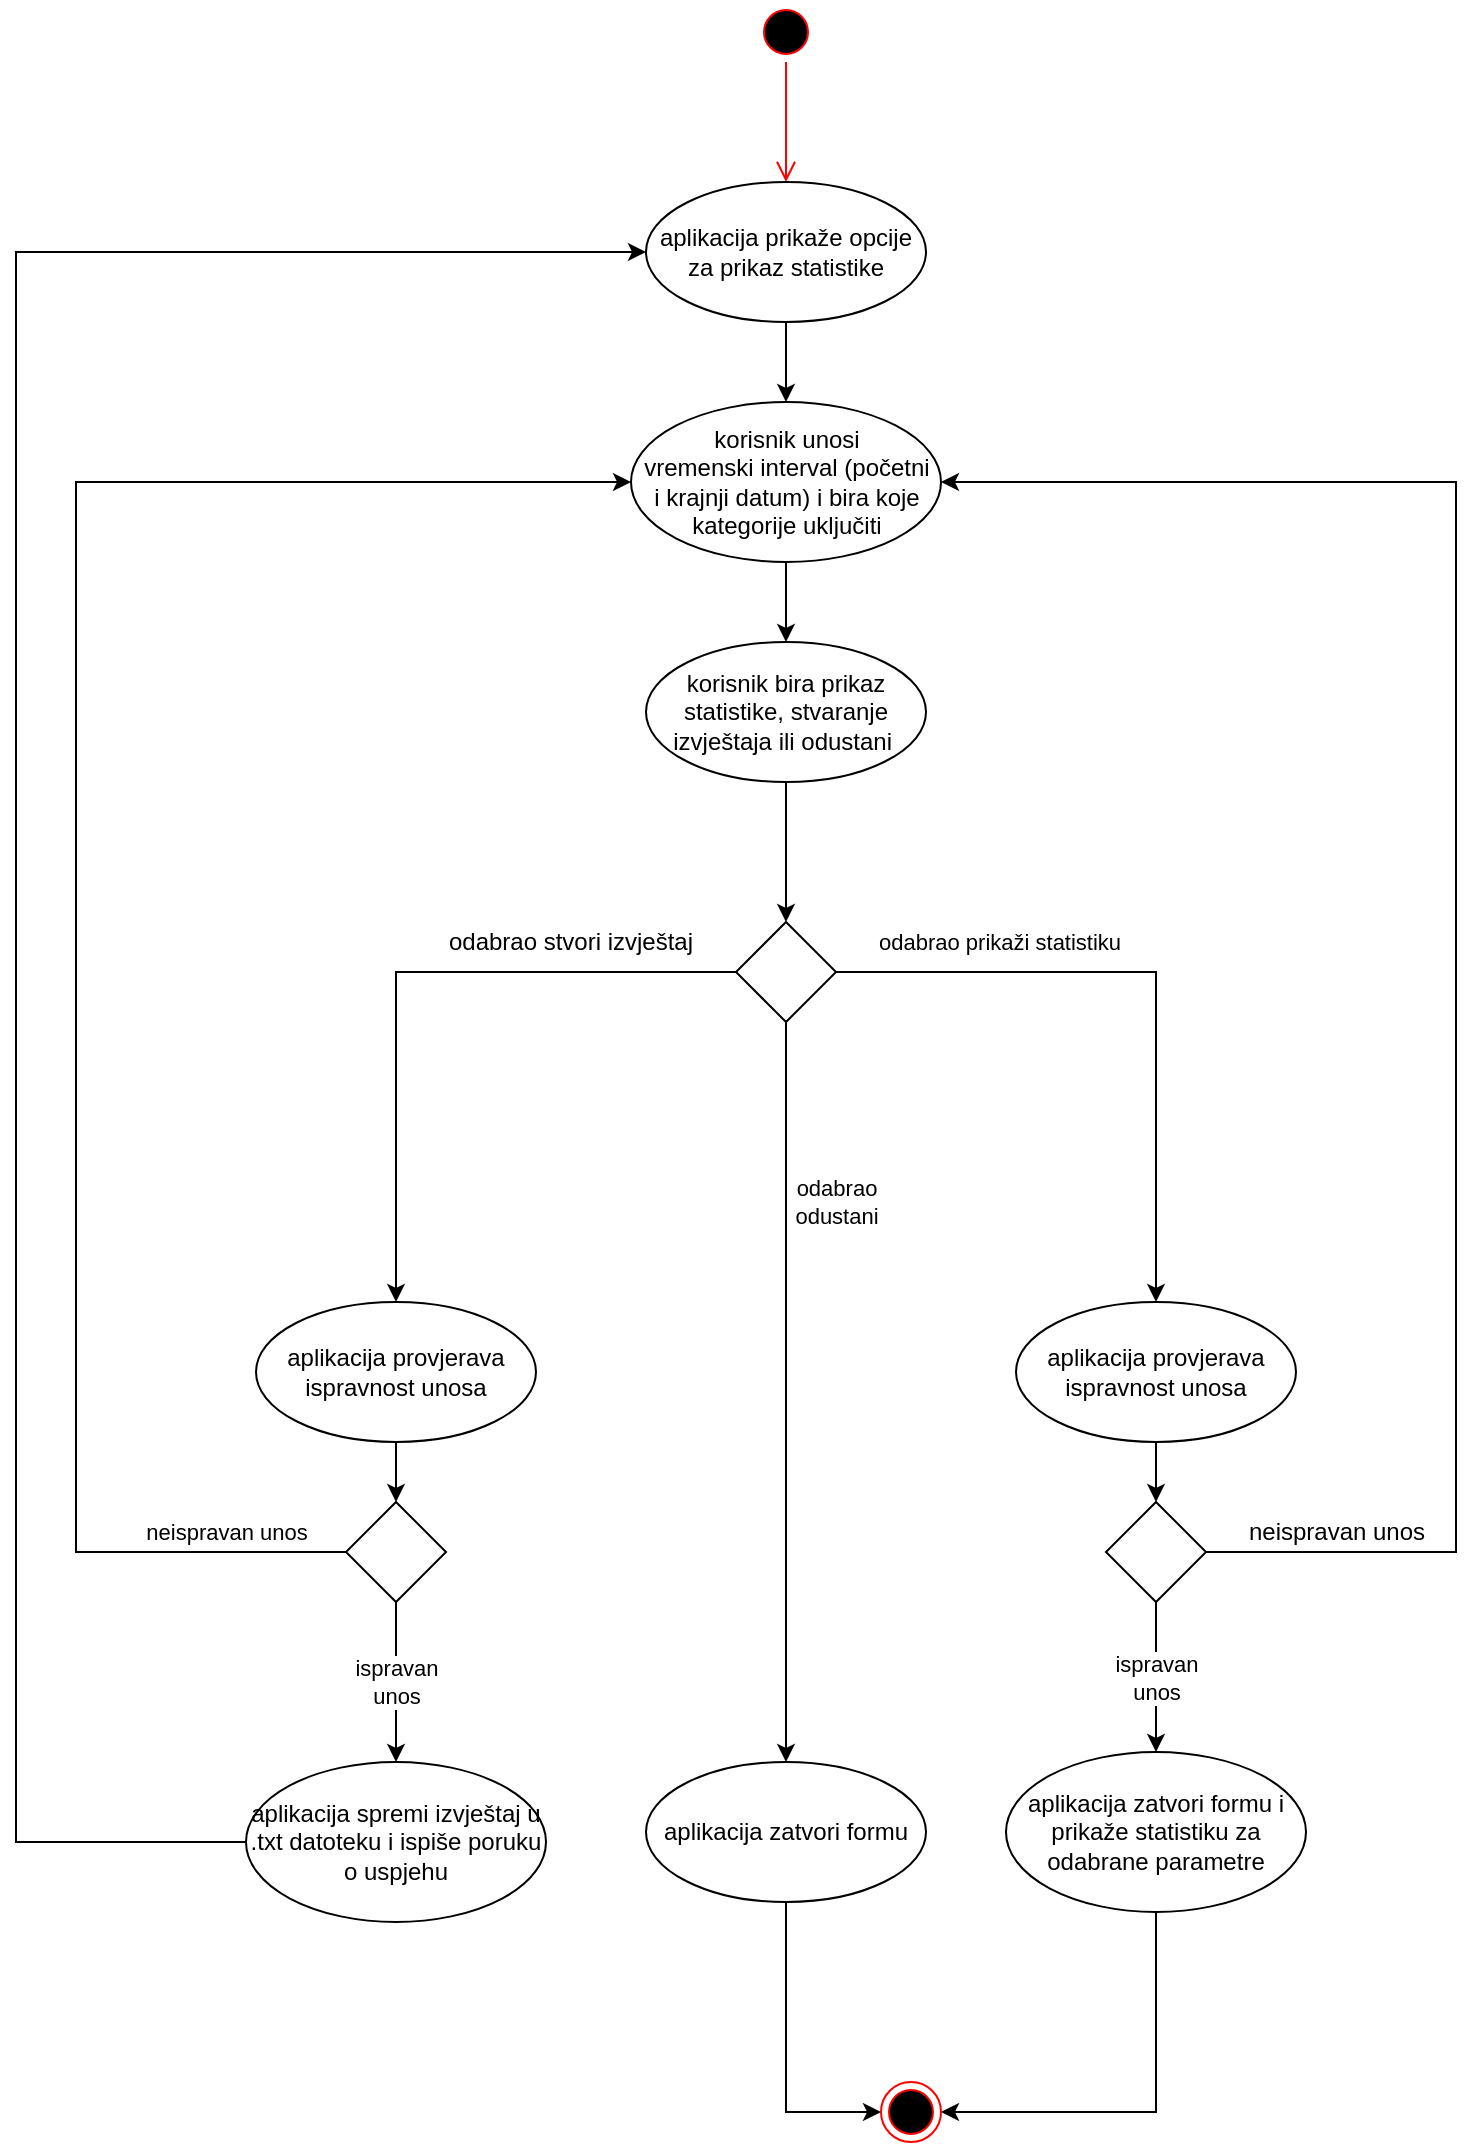 <mxfile version="12.4.2" type="device" pages="1"><diagram id="pSqhx7WhXrGgPk5z7CBR" name="Statistika i izvještaj"><mxGraphModel dx="1851" dy="592" grid="1" gridSize="10" guides="1" tooltips="1" connect="1" arrows="1" fold="1" page="1" pageScale="1" pageWidth="827" pageHeight="1169" math="0" shadow="0"><root><mxCell id="0"/><mxCell id="1" parent="0"/><mxCell id="wPsaVGqtJED-wCGC2k4w-1" value="" style="ellipse;html=1;shape=startState;fillColor=#000000;strokeColor=#ff0000;" parent="1" vertex="1"><mxGeometry x="350" y="30" width="30" height="30" as="geometry"/></mxCell><mxCell id="wPsaVGqtJED-wCGC2k4w-2" value="" style="edgeStyle=orthogonalEdgeStyle;html=1;verticalAlign=bottom;endArrow=open;endSize=8;strokeColor=#ff0000;" parent="1" source="wPsaVGqtJED-wCGC2k4w-1" edge="1"><mxGeometry relative="1" as="geometry"><mxPoint x="365" y="120" as="targetPoint"/></mxGeometry></mxCell><mxCell id="wPsaVGqtJED-wCGC2k4w-7" style="edgeStyle=orthogonalEdgeStyle;rounded=0;orthogonalLoop=1;jettySize=auto;html=1;exitX=0.5;exitY=1;exitDx=0;exitDy=0;" parent="1" source="wPsaVGqtJED-wCGC2k4w-3" target="wPsaVGqtJED-wCGC2k4w-4" edge="1"><mxGeometry relative="1" as="geometry"/></mxCell><mxCell id="wPsaVGqtJED-wCGC2k4w-3" value="aplikacija prikaže opcije za prikaz statistike" style="ellipse;whiteSpace=wrap;html=1;" parent="1" vertex="1"><mxGeometry x="295" y="120" width="140" height="70" as="geometry"/></mxCell><mxCell id="t4vwWzWwQpp9QJ2UO73X-1" style="edgeStyle=orthogonalEdgeStyle;rounded=0;orthogonalLoop=1;jettySize=auto;html=1;exitX=0.5;exitY=1;exitDx=0;exitDy=0;entryX=0.5;entryY=0;entryDx=0;entryDy=0;" parent="1" source="wPsaVGqtJED-wCGC2k4w-4" target="wPsaVGqtJED-wCGC2k4w-8" edge="1"><mxGeometry relative="1" as="geometry"><mxPoint x="365.588" y="345.176" as="targetPoint"/></mxGeometry></mxCell><mxCell id="wPsaVGqtJED-wCGC2k4w-4" value="korisnik unosi &lt;br&gt;vremenski interval (početni &lt;br&gt;i krajnji datum) i bira koje &lt;br&gt;kategorije uključiti" style="ellipse;whiteSpace=wrap;html=1;" parent="1" vertex="1"><mxGeometry x="287.5" y="230" width="155" height="80" as="geometry"/></mxCell><mxCell id="t4vwWzWwQpp9QJ2UO73X-7" style="edgeStyle=orthogonalEdgeStyle;rounded=0;orthogonalLoop=1;jettySize=auto;html=1;exitX=0.5;exitY=1;exitDx=0;exitDy=0;entryX=1;entryY=0.5;entryDx=0;entryDy=0;" parent="1" source="wPsaVGqtJED-wCGC2k4w-5" target="wPsaVGqtJED-wCGC2k4w-17" edge="1"><mxGeometry relative="1" as="geometry"/></mxCell><mxCell id="wPsaVGqtJED-wCGC2k4w-5" value="aplikacija zatvori formu i prikaže statistiku za odabrane parametre" style="ellipse;whiteSpace=wrap;html=1;" parent="1" vertex="1"><mxGeometry x="475" y="905" width="150" height="80" as="geometry"/></mxCell><mxCell id="wPsaVGqtJED-wCGC2k4w-18" style="edgeStyle=orthogonalEdgeStyle;rounded=0;orthogonalLoop=1;jettySize=auto;html=1;exitX=0.5;exitY=1;exitDx=0;exitDy=0;entryX=0;entryY=0.5;entryDx=0;entryDy=0;" parent="1" source="wPsaVGqtJED-wCGC2k4w-6" target="wPsaVGqtJED-wCGC2k4w-17" edge="1"><mxGeometry relative="1" as="geometry"/></mxCell><mxCell id="wPsaVGqtJED-wCGC2k4w-6" value="aplikacija zatvori formu" style="ellipse;whiteSpace=wrap;html=1;" parent="1" vertex="1"><mxGeometry x="295" y="910" width="140" height="70" as="geometry"/></mxCell><mxCell id="wPsaVGqtJED-wCGC2k4w-13" style="edgeStyle=orthogonalEdgeStyle;rounded=0;orthogonalLoop=1;jettySize=auto;html=1;exitX=0.5;exitY=1;exitDx=0;exitDy=0;" parent="1" source="wPsaVGqtJED-wCGC2k4w-8" target="wPsaVGqtJED-wCGC2k4w-12" edge="1"><mxGeometry relative="1" as="geometry"/></mxCell><mxCell id="wPsaVGqtJED-wCGC2k4w-8" value="korisnik bira prikaz statistike, stvaranje izvještaja ili odustani&amp;nbsp;" style="ellipse;whiteSpace=wrap;html=1;" parent="1" vertex="1"><mxGeometry x="295" y="350" width="140" height="70" as="geometry"/></mxCell><mxCell id="wPsaVGqtJED-wCGC2k4w-14" value="&amp;nbsp;odabrao prikaži statistiku" style="edgeStyle=orthogonalEdgeStyle;rounded=0;orthogonalLoop=1;jettySize=auto;html=1;exitX=1;exitY=0.5;exitDx=0;exitDy=0;exitPerimeter=0;entryX=0.5;entryY=0;entryDx=0;entryDy=0;" parent="1" source="wPsaVGqtJED-wCGC2k4w-12" target="wPsaVGqtJED-wCGC2k4w-19" edge="1"><mxGeometry x="-0.511" y="15" relative="1" as="geometry"><mxPoint as="offset"/><mxPoint x="545" y="700" as="targetPoint"/></mxGeometry></mxCell><mxCell id="wPsaVGqtJED-wCGC2k4w-15" value="odabrao&lt;br&gt;odustani" style="edgeStyle=orthogonalEdgeStyle;rounded=0;orthogonalLoop=1;jettySize=auto;html=1;exitX=0.5;exitY=1;exitDx=0;exitDy=0;exitPerimeter=0;entryX=0.5;entryY=0;entryDx=0;entryDy=0;" parent="1" source="wPsaVGqtJED-wCGC2k4w-12" target="wPsaVGqtJED-wCGC2k4w-6" edge="1"><mxGeometry x="0.513" y="192" relative="1" as="geometry"><mxPoint x="-167" y="-190" as="offset"/><Array as="points"><mxPoint x="365" y="820"/><mxPoint x="365" y="820"/></Array></mxGeometry></mxCell><mxCell id="amB7_LdBIssrdfAGDQcg-5" style="edgeStyle=orthogonalEdgeStyle;rounded=0;orthogonalLoop=1;jettySize=auto;html=1;exitX=0;exitY=0.5;exitDx=0;exitDy=0;exitPerimeter=0;" edge="1" parent="1" source="wPsaVGqtJED-wCGC2k4w-12" target="amB7_LdBIssrdfAGDQcg-10"><mxGeometry relative="1" as="geometry"/></mxCell><mxCell id="amB7_LdBIssrdfAGDQcg-6" value="&lt;span style=&quot;color: rgba(0 , 0 , 0 , 0) ; font-family: monospace ; font-size: 0px ; background-color: rgb(248 , 249 , 250)&quot;&gt;%3CmxGraphModel%3E%3Croot%3E%3CmxCell%20id%3D%220%22%2F%3E%3CmxCell%20id%3D%221%22%20parent%3D%220%22%2F%3E%3CmxCell%20id%3D%222%22%20value%3D%22odabrao%26lt%3Bbr%26gt%3Bstvori%20%26lt%3Bbr%26gt%3Bizvje%C5%A1taj%22%20style%3D%22text%3Bhtml%3D1%3Balign%3Dcenter%3BverticalAlign%3Dmiddle%3Bresizable%3D0%3Bpoints%3D%5B%5D%3B%3BlabelBackgroundColor%3D%23ffffff%3B%22%20vertex%3D%221%22%20connectable%3D%220%22%20parent%3D%221%22%3E%3CmxGeometry%20x%3D%22299%22%20y%3D%22608%22%20as%3D%22geometry%22%3E%3CmxPoint%20x%3D%2222%22%20as%3D%22offset%22%2F%3E%3C%2FmxGeometry%3E%3C%2FmxCell%3E%3C%2Froot%3E%3C%2FmxGraphModel%3E&lt;/span&gt;&lt;span style=&quot;color: rgba(0 , 0 , 0 , 0) ; font-family: monospace ; font-size: 0px ; background-color: rgb(248 , 249 , 250)&quot;&gt;%3CmxGraphModel%3E%3Croot%3E%3CmxCell%20id%3D%220%22%2F%3E%3CmxCell%20id%3D%221%22%20parent%3D%220%22%2F%3E%3CmxCell%20id%3D%222%22%20value%3D%22odabrao%26lt%3Bbr%26gt%3Bstvori%20%26lt%3Bbr%26gt%3Bizvje%C5%A1taj%22%20style%3D%22text%3Bhtml%3D1%3Balign%3Dcenter%3BverticalAlign%3Dmiddle%3Bresizable%3D0%3Bpoints%3D%5B%5D%3B%3BlabelBackgroundColor%3D%23ffffff%3B%22%20vertex%3D%221%22%20connectable%3D%220%22%20parent%3D%221%22%3E%3CmxGeometry%20x%3D%22299%22%20y%3D%22608%22%20as%3D%22geometry%22%3E%3CmxPoint%20x%3D%2222%22%20as%3D%22offset%22%2F%3E%3C%2FmxGeometry%3E%3C%2FmxCell%3E%3C%2Froot%3E%3C%2FmxGraphModel%3E&lt;/span&gt;&lt;span style=&quot;color: rgba(0 , 0 , 0 , 0) ; font-family: monospace ; font-size: 0px ; background-color: rgb(248 , 249 , 250)&quot;&gt;%3CmxGraphModel%3E%3Croot%3E%3CmxCell%20id%3D%220%22%2F%3E%3CmxCell%20id%3D%221%22%20parent%3D%220%22%2F%3E%3CmxCell%20id%3D%222%22%20value%3D%22odabrao%26lt%3Bbr%26gt%3Bstvori%20%26lt%3Bbr%26gt%3Bizvje%C5%A1taj%22%20style%3D%22text%3Bhtml%3D1%3Balign%3Dcenter%3BverticalAlign%3Dmiddle%3Bresizable%3D0%3Bpoints%3D%5B%5D%3B%3BlabelBackgroundColor%3D%23ffffff%3B%22%20vertex%3D%221%22%20connectable%3D%220%22%20parent%3D%221%22%3E%3CmxGeometry%20x%3D%22299%22%20y%3D%22608%22%20as%3D%22geometry%22%3E%3CmxPoint%20x%3D%2222%22%20as%3D%22offset%22%2F%3E%3C%2FmxGeometry%3E%3C%2FmxCell%3E%3C%2Froot%3E%3C%2FmxGraphModel%3E&lt;/span&gt;&lt;span style=&quot;color: rgba(0 , 0 , 0 , 0) ; font-family: monospace ; font-size: 0px ; background-color: rgb(248 , 249 , 250)&quot;&gt;%3CmxGraphModel%3E%3Croot%3E%3CmxCell%20id%3D%220%22%2F%3E%3CmxCell%20id%3D%221%22%20parent%3D%220%22%2F%3E%3CmxCell%20id%3D%222%22%20value%3D%22odabrao%26lt%3Bbr%26gt%3Bstvori%20%26lt%3Bbr%26gt%3Bizvje%C5%A1taj%22%20style%3D%22text%3Bhtml%3D1%3Balign%3Dcenter%3BverticalAlign%3Dmiddle%3Bresizable%3D0%3Bpoints%3D%5B%5D%3B%3BlabelBackgroundColor%3D%23ffffff%3B%22%20vertex%3D%221%22%20connectable%3D%220%22%20parent%3D%221%22%3E%3CmxGeometry%20x%3D%22299%22%20y%3D%22608%22%20as%3D%22geometry%22%3E%3CmxPoint%20x%3D%2222%22%20as%3D%22offset%22%2F%3E%3C%2FmxGeometry%3E%3C%2FmxCell%3E%3C%2Froot%3E%3C%2FmxGraphModel%3E&lt;/span&gt;&lt;span style=&quot;color: rgba(0 , 0 , 0 , 0) ; font-family: monospace ; font-size: 0px ; background-color: rgb(248 , 249 , 250)&quot;&gt;%3CmxGraphModel%3E%3Croot%3E%3CmxCell%20id%3D%220%22%2F%3E%3CmxCell%20id%3D%221%22%20parent%3D%220%22%2F%3E%3CmxCell%20id%3D%222%22%20value%3D%22odabrao%26lt%3Bbr%26gt%3Bstvori%20%26lt%3Bbr%26gt%3Bizvje%C5%A1taj%22%20style%3D%22text%3Bhtml%3D1%3Balign%3Dcenter%3BverticalAlign%3Dmiddle%3Bresizable%3D0%3Bpoints%3D%5B%5D%3B%3BlabelBackgroundColor%3D%23ffffff%3B%22%20vertex%3D%221%22%20connectable%3D%220%22%20parent%3D%221%22%3E%3CmxGeometry%20x%3D%22299%22%20y%3D%22608%22%20as%3D%22geometry%22%3E%3CmxPoint%20x%3D%2222%22%20as%3D%22offset%22%2F%3E%3C%2FmxGeometry%3E%3C%2FmxCell%3E%3C%2Froot%3E%3C%2FmxGraphModel%3E&lt;/span&gt;&lt;span style=&quot;color: rgba(0 , 0 , 0 , 0) ; font-family: monospace ; font-size: 0px ; background-color: rgb(248 , 249 , 250)&quot;&gt;%3CmxGraphModel%3E%3Croot%3E%3CmxCell%20id%3D%220%22%2F%3E%3CmxCell%20id%3D%221%22%20parent%3D%220%22%2F%3E%3CmxCell%20id%3D%222%22%20value%3D%22odabrao%26lt%3Bbr%26gt%3Bstvori%20%26lt%3Bbr%26gt%3Bizvje%C5%A1taj%22%20style%3D%22text%3Bhtml%3D1%3Balign%3Dcenter%3BverticalAlign%3Dmiddle%3Bresizable%3D0%3Bpoints%3D%5B%5D%3B%3BlabelBackgroundColor%3D%23ffffff%3B%22%20vertex%3D%221%22%20connectable%3D%220%22%20parent%3D%221%22%3E%3CmxGeometry%20x%3D%22299%22%20y%3D%22608%22%20as%3D%22geometry%22%3E%3CmxPoint%20x%3D%2222%22%20as%3D%22offset%22%2F%3E%3C%2FmxGeometry%3E%3C%2FmxCell%3E%3C%2Froot%3E%3C%2FmxGraphModel%odabra&lt;/span&gt;" style="text;html=1;align=center;verticalAlign=middle;resizable=0;points=[];;labelBackgroundColor=#ffffff;" vertex="1" connectable="0" parent="amB7_LdBIssrdfAGDQcg-5"><mxGeometry x="-0.139" y="-2" relative="1" as="geometry"><mxPoint as="offset"/></mxGeometry></mxCell><mxCell id="amB7_LdBIssrdfAGDQcg-7" value="odabrao stvori izvještaj" style="text;html=1;align=center;verticalAlign=middle;resizable=0;points=[];;labelBackgroundColor=#ffffff;" vertex="1" connectable="0" parent="amB7_LdBIssrdfAGDQcg-5"><mxGeometry x="-0.215" relative="1" as="geometry"><mxPoint x="48" y="-15" as="offset"/></mxGeometry></mxCell><mxCell id="wPsaVGqtJED-wCGC2k4w-12" value="" style="strokeWidth=1;html=1;shape=mxgraph.flowchart.decision;whiteSpace=wrap;" parent="1" vertex="1"><mxGeometry x="340" y="490" width="50" height="50" as="geometry"/></mxCell><mxCell id="wPsaVGqtJED-wCGC2k4w-17" value="" style="ellipse;html=1;shape=endState;fillColor=#000000;strokeColor=#ff0000;" parent="1" vertex="1"><mxGeometry x="412.5" y="1070" width="30" height="30" as="geometry"/></mxCell><mxCell id="t4vwWzWwQpp9QJ2UO73X-2" style="edgeStyle=orthogonalEdgeStyle;rounded=0;orthogonalLoop=1;jettySize=auto;html=1;exitX=0.5;exitY=1;exitDx=0;exitDy=0;entryX=0.5;entryY=0;entryDx=0;entryDy=0;entryPerimeter=0;" parent="1" source="wPsaVGqtJED-wCGC2k4w-19" target="wPsaVGqtJED-wCGC2k4w-20" edge="1"><mxGeometry relative="1" as="geometry"/></mxCell><mxCell id="wPsaVGqtJED-wCGC2k4w-19" value="aplikacija provjerava ispravnost unosa" style="ellipse;whiteSpace=wrap;html=1;strokeWidth=1;" parent="1" vertex="1"><mxGeometry x="480" y="680" width="140" height="70" as="geometry"/></mxCell><mxCell id="t4vwWzWwQpp9QJ2UO73X-3" value="ispravan &lt;br&gt;unos" style="edgeStyle=orthogonalEdgeStyle;rounded=0;orthogonalLoop=1;jettySize=auto;html=1;exitX=0.5;exitY=1;exitDx=0;exitDy=0;exitPerimeter=0;entryX=0.5;entryY=0;entryDx=0;entryDy=0;" parent="1" source="wPsaVGqtJED-wCGC2k4w-20" target="wPsaVGqtJED-wCGC2k4w-5" edge="1"><mxGeometry relative="1" as="geometry"/></mxCell><mxCell id="t4vwWzWwQpp9QJ2UO73X-4" style="edgeStyle=orthogonalEdgeStyle;rounded=0;orthogonalLoop=1;jettySize=auto;html=1;exitX=1;exitY=0.5;exitDx=0;exitDy=0;exitPerimeter=0;entryX=1;entryY=0.5;entryDx=0;entryDy=0;" parent="1" source="wPsaVGqtJED-wCGC2k4w-20" target="wPsaVGqtJED-wCGC2k4w-4" edge="1"><mxGeometry relative="1" as="geometry"><mxPoint x="710" y="550" as="targetPoint"/><Array as="points"><mxPoint x="700" y="805"/><mxPoint x="700" y="270"/></Array></mxGeometry></mxCell><mxCell id="wPsaVGqtJED-wCGC2k4w-20" value="" style="strokeWidth=1;html=1;shape=mxgraph.flowchart.decision;whiteSpace=wrap;" parent="1" vertex="1"><mxGeometry x="525" y="780" width="50" height="50" as="geometry"/></mxCell><mxCell id="t4vwWzWwQpp9QJ2UO73X-5" value="neispravan unos" style="text;html=1;align=center;verticalAlign=middle;resizable=0;points=[];;autosize=1;" parent="1" vertex="1"><mxGeometry x="590" y="785" width="100" height="20" as="geometry"/></mxCell><mxCell id="amB7_LdBIssrdfAGDQcg-17" style="edgeStyle=orthogonalEdgeStyle;rounded=0;orthogonalLoop=1;jettySize=auto;html=1;exitX=0;exitY=0.5;exitDx=0;exitDy=0;entryX=0;entryY=0.5;entryDx=0;entryDy=0;" edge="1" parent="1" source="amB7_LdBIssrdfAGDQcg-8" target="wPsaVGqtJED-wCGC2k4w-3"><mxGeometry relative="1" as="geometry"><Array as="points"><mxPoint x="-20" y="950"/><mxPoint x="-20" y="155"/></Array></mxGeometry></mxCell><mxCell id="amB7_LdBIssrdfAGDQcg-8" value="aplikacija spremi izvještaj u .txt datoteku i ispiše poruku o uspjehu" style="ellipse;whiteSpace=wrap;html=1;" vertex="1" parent="1"><mxGeometry x="95" y="910" width="150" height="80" as="geometry"/></mxCell><mxCell id="amB7_LdBIssrdfAGDQcg-9" style="edgeStyle=orthogonalEdgeStyle;rounded=0;orthogonalLoop=1;jettySize=auto;html=1;exitX=0.5;exitY=1;exitDx=0;exitDy=0;entryX=0.5;entryY=0;entryDx=0;entryDy=0;entryPerimeter=0;" edge="1" parent="1" source="amB7_LdBIssrdfAGDQcg-10" target="amB7_LdBIssrdfAGDQcg-12"><mxGeometry relative="1" as="geometry"/></mxCell><mxCell id="amB7_LdBIssrdfAGDQcg-14" value="neispravan unos" style="edgeStyle=orthogonalEdgeStyle;rounded=0;orthogonalLoop=1;jettySize=auto;html=1;entryX=0;entryY=0.5;entryDx=0;entryDy=0;exitX=0;exitY=0.5;exitDx=0;exitDy=0;exitPerimeter=0;" edge="1" parent="1" source="amB7_LdBIssrdfAGDQcg-12" target="wPsaVGqtJED-wCGC2k4w-4"><mxGeometry x="-0.873" y="-10" relative="1" as="geometry"><mxPoint x="110" y="790" as="sourcePoint"/><Array as="points"><mxPoint x="10" y="805"/><mxPoint x="10" y="270"/></Array><mxPoint as="offset"/></mxGeometry></mxCell><mxCell id="amB7_LdBIssrdfAGDQcg-10" value="aplikacija provjerava ispravnost unosa" style="ellipse;whiteSpace=wrap;html=1;strokeWidth=1;" vertex="1" parent="1"><mxGeometry x="100" y="680" width="140" height="70" as="geometry"/></mxCell><mxCell id="amB7_LdBIssrdfAGDQcg-11" value="ispravan &lt;br&gt;unos" style="edgeStyle=orthogonalEdgeStyle;rounded=0;orthogonalLoop=1;jettySize=auto;html=1;exitX=0.5;exitY=1;exitDx=0;exitDy=0;exitPerimeter=0;entryX=0.5;entryY=0;entryDx=0;entryDy=0;" edge="1" parent="1" source="amB7_LdBIssrdfAGDQcg-12" target="amB7_LdBIssrdfAGDQcg-8"><mxGeometry relative="1" as="geometry"/></mxCell><mxCell id="amB7_LdBIssrdfAGDQcg-12" value="" style="strokeWidth=1;html=1;shape=mxgraph.flowchart.decision;whiteSpace=wrap;" vertex="1" parent="1"><mxGeometry x="145" y="780" width="50" height="50" as="geometry"/></mxCell></root></mxGraphModel></diagram></mxfile>